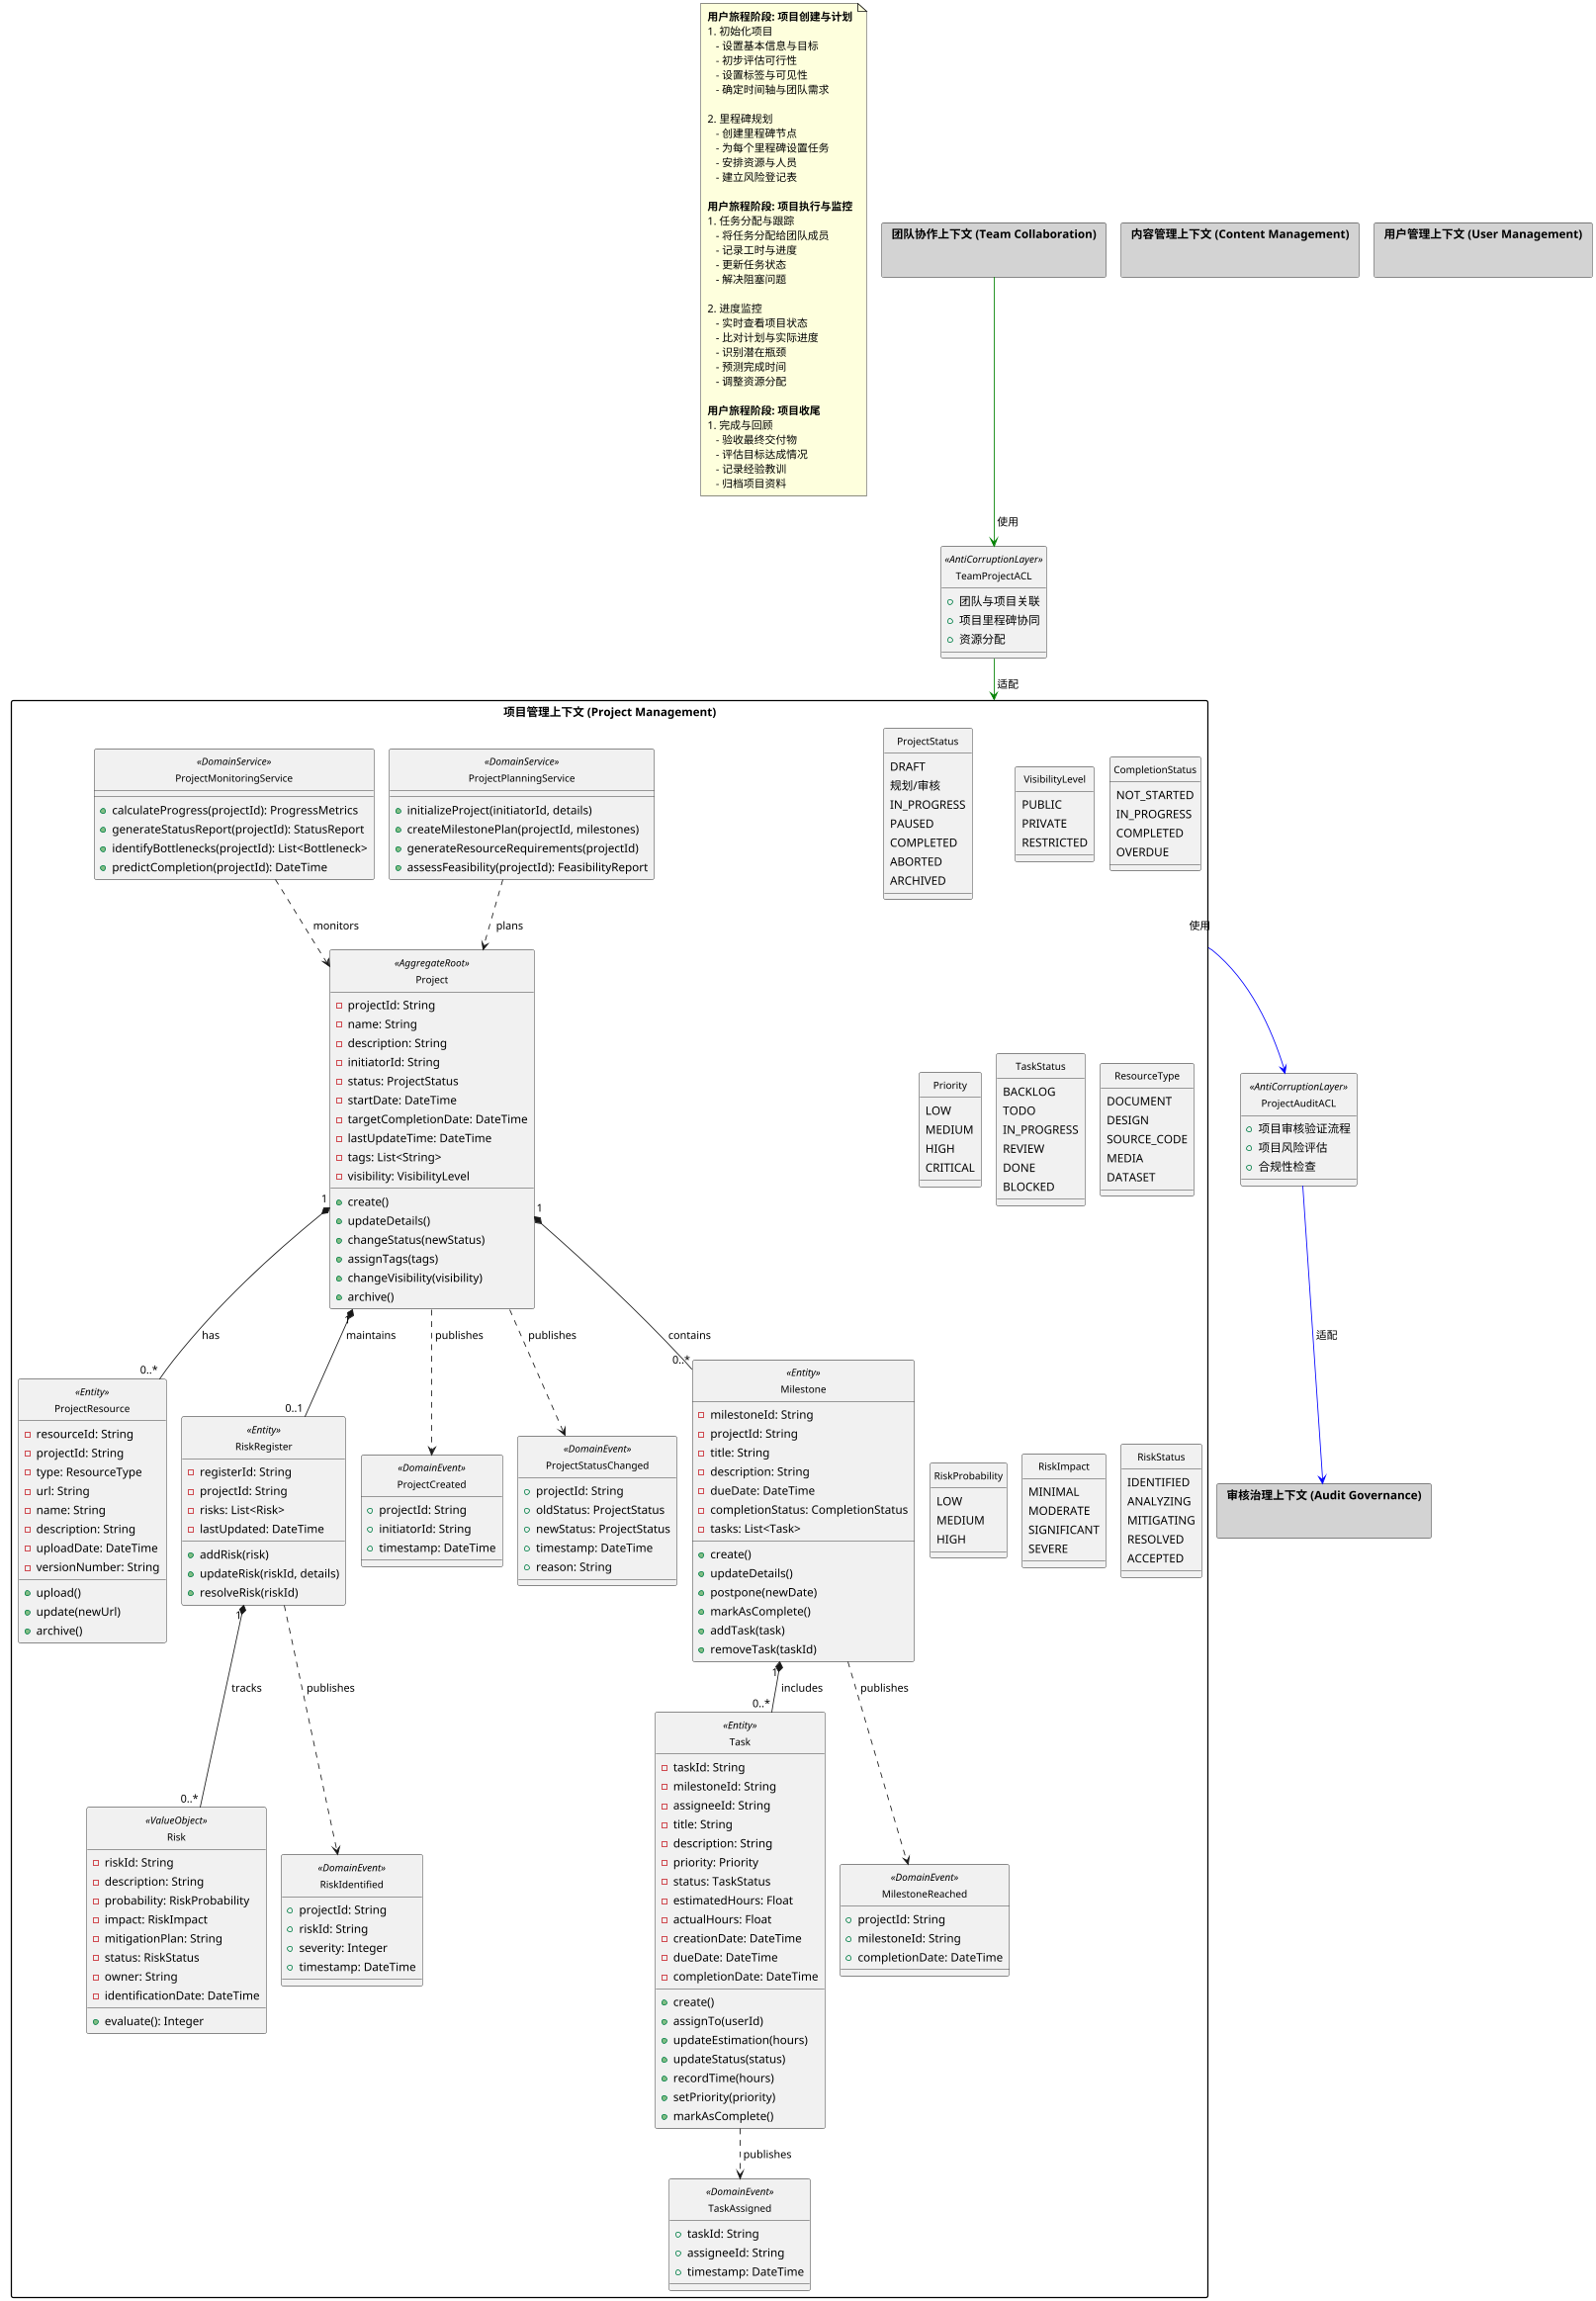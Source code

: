 @startuml project-context-diagram
' ========================
' 项目管理上下文领域模型
' ========================

' ========================
' 全局配置
' ========================
scale 0.8
!pragma layout smetana
skinparam dpi 100
skinparam defaultFontName "PingFang SC"
skinparam classFontSize 12
skinparam packageFontSize 14
skinparam linetype ortho
skinparam packageStyle rectangle
skinparam nodesep 60
skinparam ranksep 80
skinparam backgroundColor white
skinparam shadowing false
skinparam padding 2
hide circle
skinparam packageTitleAlignment center

!define AggregateRoot <<(A,#ADD8E6) AggregateRoot>>
!define Entity <<(E,#90EE90) Entity>>
!define ValueObject <<(V,#DDA0DD) ValueObject>>
!define DomainService <<(S,#FFA07A) DomainService>>
!define DomainEvent <<(D,#FFD700) DomainEvent>>
!define ACL <<(L,#FFFF99) AntiCorruptionLayer>>

package "项目管理上下文 (Project Management)" {
    class Project AggregateRoot {
        - projectId: String
        - name: String
        - description: String
        - initiatorId: String
        - status: ProjectStatus
        - startDate: DateTime
        - targetCompletionDate: DateTime
        - lastUpdateTime: DateTime
        - tags: List<String>
        - visibility: VisibilityLevel
        + create()
        + updateDetails()
        + changeStatus(newStatus)
        + assignTags(tags)
        + changeVisibility(visibility)
        + archive()
    }
    
    enum ProjectStatus {
        DRAFT
        规划/审核
        IN_PROGRESS
        PAUSED
        COMPLETED
        ABORTED
        ARCHIVED
    }
    
    enum VisibilityLevel {
        PUBLIC
        PRIVATE
        RESTRICTED
    }
    
    class Milestone Entity {
        - milestoneId: String
        - projectId: String
        - title: String
        - description: String
        - dueDate: DateTime
        - completionStatus: CompletionStatus
        - tasks: List<Task>
        + create()
        + updateDetails()
        + postpone(newDate)
        + markAsComplete()
        + addTask(task)
        + removeTask(taskId)
    }
    
    enum CompletionStatus {
        NOT_STARTED
        IN_PROGRESS
        COMPLETED
        OVERDUE
    }
    
    class Task Entity {
        - taskId: String
        - milestoneId: String
        - assigneeId: String
        - title: String
        - description: String
        - priority: Priority
        - status: TaskStatus
        - estimatedHours: Float
        - actualHours: Float
        - creationDate: DateTime
        - dueDate: DateTime
        - completionDate: DateTime
        + create()
        + assignTo(userId)
        + updateEstimation(hours)
        + updateStatus(status)
        + recordTime(hours)
        + setPriority(priority)
        + markAsComplete()
    }
    
    enum Priority {
        LOW
        MEDIUM
        HIGH
        CRITICAL
    }
    
    enum TaskStatus {
        BACKLOG
        TODO
        IN_PROGRESS
        REVIEW
        DONE
        BLOCKED
    }
    
    class ProjectResource Entity {
        - resourceId: String
        - projectId: String
        - type: ResourceType
        - url: String
        - name: String
        - description: String
        - uploadDate: DateTime
        - versionNumber: String
        + upload()
        + update(newUrl)
        + archive()
    }
    
    enum ResourceType {
        DOCUMENT
        DESIGN
        SOURCE_CODE
        MEDIA
        DATASET
    }
    
    class RiskRegister Entity {
        - registerId: String
        - projectId: String
        - risks: List<Risk>
        - lastUpdated: DateTime
        + addRisk(risk)
        + updateRisk(riskId, details)
        + resolveRisk(riskId)
    }
    
    class Risk ValueObject {
        - riskId: String
        - description: String
        - probability: RiskProbability
        - impact: RiskImpact
        - mitigationPlan: String
        - status: RiskStatus
        - owner: String
        - identificationDate: DateTime
        + evaluate(): Integer
    }
    
    enum RiskProbability {
        LOW
        MEDIUM
        HIGH
    }
    
    enum RiskImpact {
        MINIMAL
        MODERATE
        SIGNIFICANT
        SEVERE
    }
    
    enum RiskStatus {
        IDENTIFIED
        ANALYZING
        MITIGATING
        RESOLVED
        ACCEPTED
    }
    
    class ProjectPlanningService DomainService {
        + initializeProject(initiatorId, details)
        + createMilestonePlan(projectId, milestones)
        + generateResourceRequirements(projectId)
        + assessFeasibility(projectId): FeasibilityReport
    }
    
    class ProjectMonitoringService DomainService {
        + calculateProgress(projectId): ProgressMetrics
        + generateStatusReport(projectId): StatusReport
        + identifyBottlenecks(projectId): List<Bottleneck>
        + predictCompletion(projectId): DateTime
    }
    
    ' Domain Events
    class ProjectCreated DomainEvent {
        + projectId: String
        + initiatorId: String
        + timestamp: DateTime
    }
    
    class ProjectStatusChanged DomainEvent {
        + projectId: String
        + oldStatus: ProjectStatus
        + newStatus: ProjectStatus
        + timestamp: DateTime
        + reason: String
    }
    
    class MilestoneReached DomainEvent {
        + projectId: String
        + milestoneId: String
        + completionDate: DateTime
    }
    
    class TaskAssigned DomainEvent {
        + taskId: String
        + assigneeId: String
        + timestamp: DateTime
    }
    
    class RiskIdentified DomainEvent {
        + projectId: String
        + riskId: String
        + severity: Integer
        + timestamp: DateTime
    }
    
    ' Relationships
    Project "1" *-- "0..*" Milestone : contains >
    Milestone "1" *-- "0..*" Task : includes >
    Project "1" *-- "0..*" ProjectResource : has >
    Project "1" *-- "0..1" RiskRegister : maintains >
    RiskRegister "1" *-- "0..*" Risk : tracks >
    
    ProjectPlanningService ..> Project : plans >
    ProjectMonitoringService ..> Project : monitors >
    
    Project ..> ProjectCreated : publishes >
    Project ..> ProjectStatusChanged : publishes >
    Milestone ..> MilestoneReached : publishes >
    Task ..> TaskAssigned : publishes >
    RiskRegister ..> RiskIdentified : publishes >
}

note as ProjectJourneys
  <b>用户旅程阶段: 项目创建与计划</b>
  1. 初始化项目
     - 设置基本信息与目标
     - 初步评估可行性
     - 设置标签与可见性
     - 确定时间轴与团队需求
  
  2. 里程碑规划
     - 创建里程碑节点
     - 为每个里程碑设置任务
     - 安排资源与人员
     - 建立风险登记表
  
  <b>用户旅程阶段: 项目执行与监控</b>
  1. 任务分配与跟踪
     - 将任务分配给团队成员
     - 记录工时与进度
     - 更新任务状态
     - 解决阻塞问题
  
  2. 进度监控
     - 实时查看项目状态
     - 比对计划与实际进度
     - 识别潜在瓶颈
     - 预测完成时间
     - 调整资源分配
  
  <b>用户旅程阶段: 项目收尾</b>
  1. 完成与回顾
     - 验收最终交付物
     - 评估目标达成情况
     - 记录经验教训
     - 归档项目资料
endnote

' 跨上下文关系与反腐层
package "审核治理上下文 (Audit Governance)" as AG #LightGray {
}

package "团队协作上下文 (Team Collaboration)" as TC #LightGray {
}

package "内容管理上下文 (Content Management)" as CM #LightGray {
}

package "用户管理上下文 (User Management)" as UM #LightGray {
}

' 项目与审核的反腐层
class ProjectAuditACL ACL {
    + 项目审核验证流程
    + 项目风险评估
    + 合规性检查
}

' 团队与项目的反腐层
class TeamProjectACL ACL {
    + 团队与项目关联
    + 项目里程碑协同
    + 资源分配
}

' 关系
"项目管理上下文 (Project Management)" -[#blue]-> ProjectAuditACL : 使用 >
ProjectAuditACL -[#blue]-> AG : 适配 >

TC -[#green]-> TeamProjectACL : 使用 >
TeamProjectACL -[#green]-> "项目管理上下文 (Project Management)" : 适配 >

@enduml 